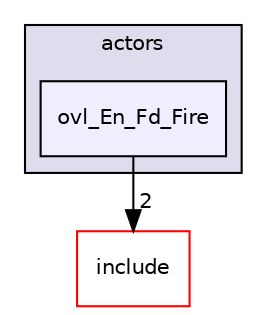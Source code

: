 digraph "src/overlays/actors/ovl_En_Fd_Fire" {
  compound=true
  node [ fontsize="10", fontname="Helvetica"];
  edge [ labelfontsize="10", labelfontname="Helvetica"];
  subgraph clusterdir_e93473484be31ce7bcb356bd643a22f8 {
    graph [ bgcolor="#ddddee", pencolor="black", label="actors" fontname="Helvetica", fontsize="10", URL="dir_e93473484be31ce7bcb356bd643a22f8.html"]
  dir_6afb59e98d140030ea8579257466c47b [shape=box, label="ovl_En_Fd_Fire", style="filled", fillcolor="#eeeeff", pencolor="black", URL="dir_6afb59e98d140030ea8579257466c47b.html"];
  }
  dir_d44c64559bbebec7f509842c48db8b23 [shape=box label="include" fillcolor="white" style="filled" color="red" URL="dir_d44c64559bbebec7f509842c48db8b23.html"];
  dir_6afb59e98d140030ea8579257466c47b->dir_d44c64559bbebec7f509842c48db8b23 [headlabel="2", labeldistance=1.5 headhref="dir_000234_000000.html"];
}
